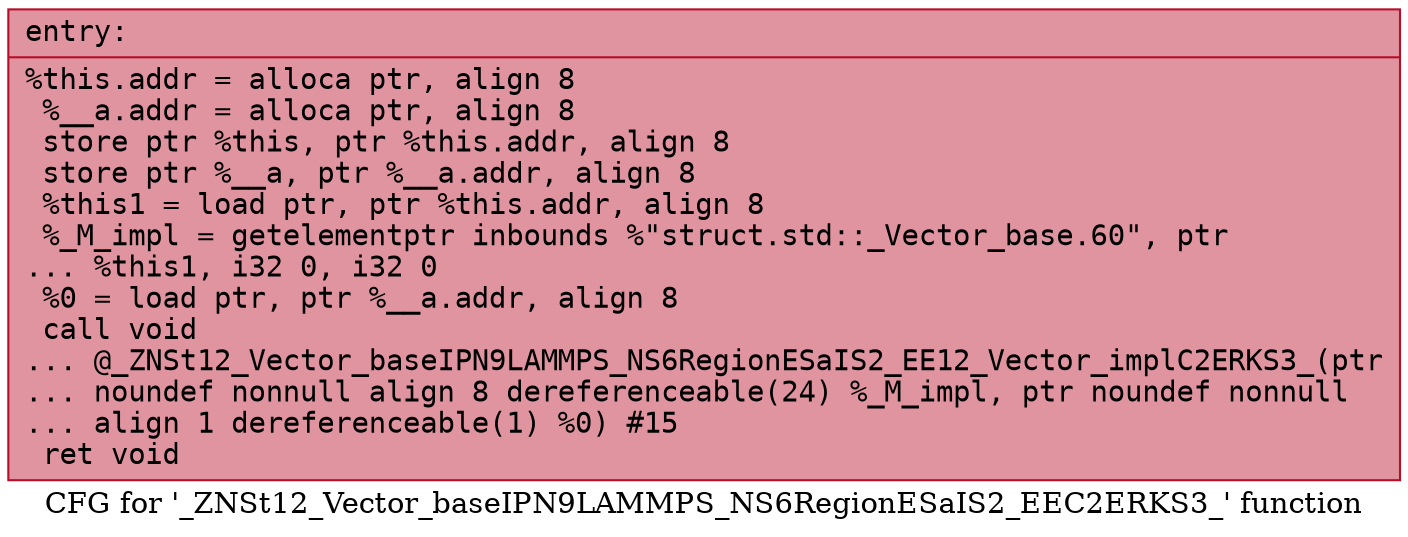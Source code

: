 digraph "CFG for '_ZNSt12_Vector_baseIPN9LAMMPS_NS6RegionESaIS2_EEC2ERKS3_' function" {
	label="CFG for '_ZNSt12_Vector_baseIPN9LAMMPS_NS6RegionESaIS2_EEC2ERKS3_' function";

	Node0x561837f96d70 [shape=record,color="#b70d28ff", style=filled, fillcolor="#b70d2870" fontname="Courier",label="{entry:\l|  %this.addr = alloca ptr, align 8\l  %__a.addr = alloca ptr, align 8\l  store ptr %this, ptr %this.addr, align 8\l  store ptr %__a, ptr %__a.addr, align 8\l  %this1 = load ptr, ptr %this.addr, align 8\l  %_M_impl = getelementptr inbounds %\"struct.std::_Vector_base.60\", ptr\l... %this1, i32 0, i32 0\l  %0 = load ptr, ptr %__a.addr, align 8\l  call void\l... @_ZNSt12_Vector_baseIPN9LAMMPS_NS6RegionESaIS2_EE12_Vector_implC2ERKS3_(ptr\l... noundef nonnull align 8 dereferenceable(24) %_M_impl, ptr noundef nonnull\l... align 1 dereferenceable(1) %0) #15\l  ret void\l}"];
}
